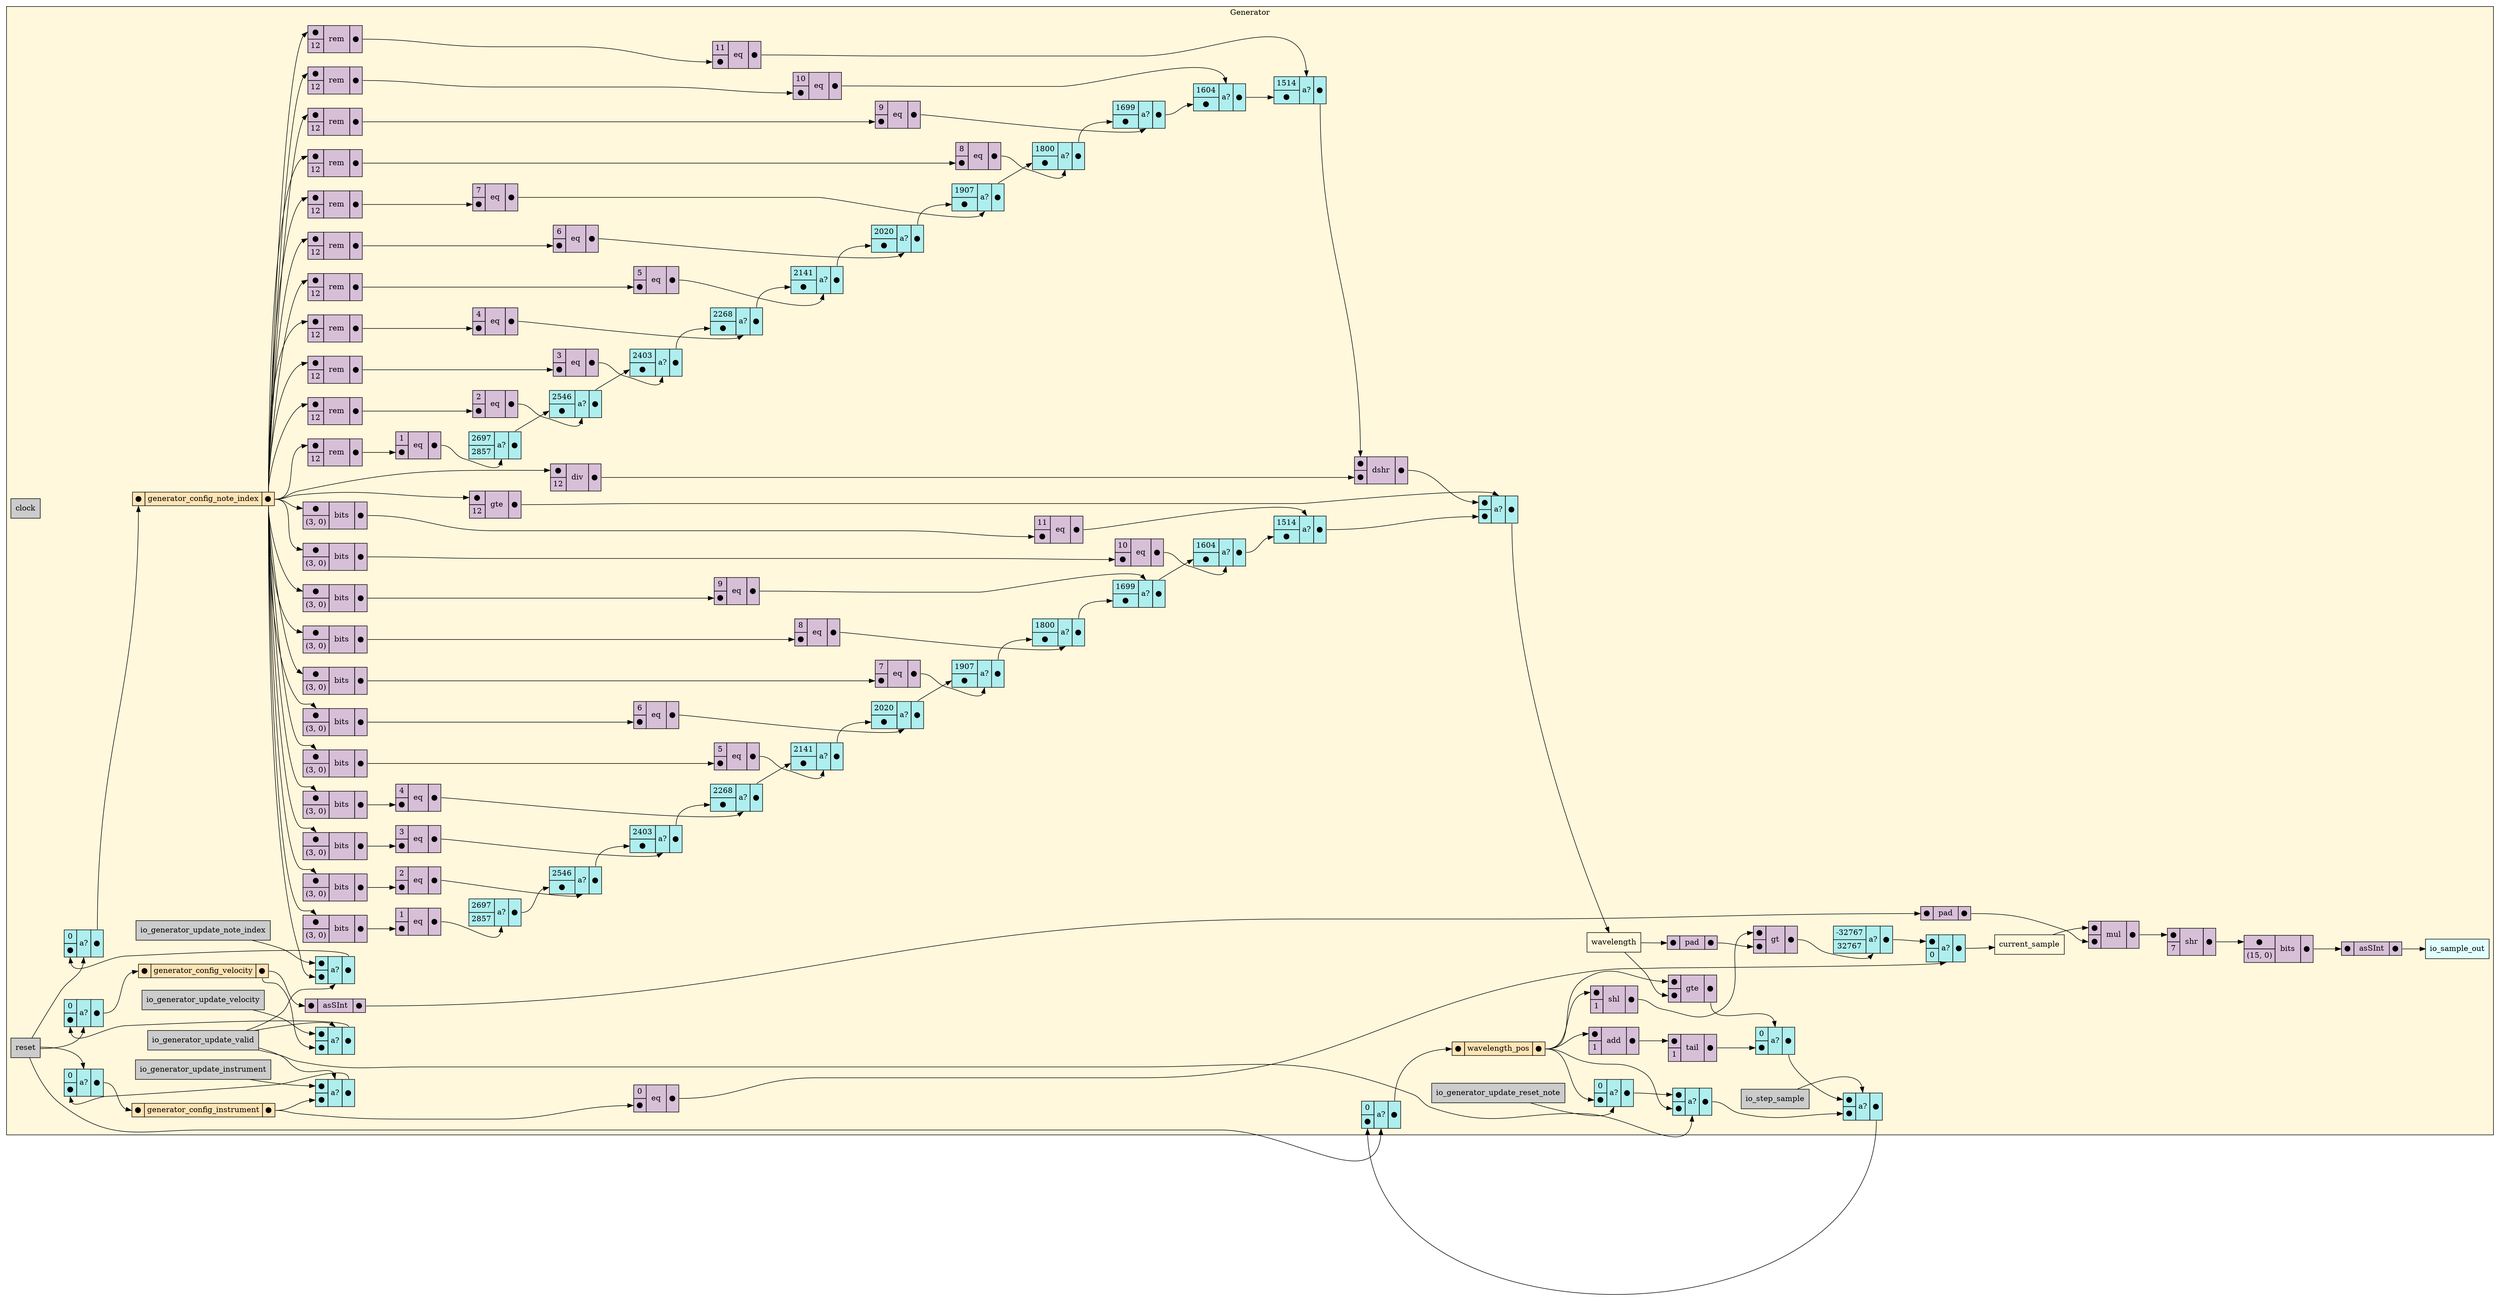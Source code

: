 digraph Generator {
stylesheet = "styles.css"
rankdir="LR" 

subgraph cluster_Generator {
  label="Generator"
  URL=""
  bgcolor="#FFF8DC"
  cluster_Generator_clock [shape = "rectangle" style="filled" fillcolor="#CCCCCC" label="clock" rank="0"]
     
cluster_Generator_reset [shape = "rectangle" style="filled" fillcolor="#CCCCCC" label="reset" rank="0"]
     
cluster_Generator_io_generator_update_valid [shape = "rectangle" style="filled" fillcolor="#CCCCCC" label="io_generator_update_valid" rank="0"]
     
cluster_Generator_io_generator_update_reset_note [shape = "rectangle" style="filled" fillcolor="#CCCCCC" label="io_generator_update_reset_note" rank="0"]
     
cluster_Generator_io_generator_update_instrument [shape = "rectangle" style="filled" fillcolor="#CCCCCC" label="io_generator_update_instrument" rank="0"]
     
cluster_Generator_io_generator_update_note_index [shape = "rectangle" style="filled" fillcolor="#CCCCCC" label="io_generator_update_note_index" rank="0"]
     
cluster_Generator_io_generator_update_velocity [shape = "rectangle" style="filled" fillcolor="#CCCCCC" label="io_generator_update_velocity" rank="0"]
     
cluster_Generator_io_step_sample [shape = "rectangle" style="filled" fillcolor="#CCCCCC" label="io_step_sample" rank="0"]
     
cluster_Generator_io_sample_out [shape = "rectangle" style="filled" fillcolor="#E0FFFF" label="io_sample_out" rank="1000"]
     
struct_cluster_Generator_wavelength_pos [shape="plaintext" label=<
<TABLE BORDER="0" CELLBORDER="1" CELLSPACING="0" CELLPADDING="4" BGCOLOR="#FFE4B5">
  <TR>
    <TD PORT="in">&#x25cf;</TD>
    <TD>wavelength_pos</TD>
    <TD PORT="out">&#x25cf;</TD>
  </TR>
</TABLE>>];
struct_cluster_Generator_generator_config_instrument [shape="plaintext" label=<
<TABLE BORDER="0" CELLBORDER="1" CELLSPACING="0" CELLPADDING="4" BGCOLOR="#FFE4B5">
  <TR>
    <TD PORT="in">&#x25cf;</TD>
    <TD>generator_config_instrument</TD>
    <TD PORT="out">&#x25cf;</TD>
  </TR>
</TABLE>>];
struct_cluster_Generator_generator_config_note_index [shape="plaintext" label=<
<TABLE BORDER="0" CELLBORDER="1" CELLSPACING="0" CELLPADDING="4" BGCOLOR="#FFE4B5">
  <TR>
    <TD PORT="in">&#x25cf;</TD>
    <TD>generator_config_note_index</TD>
    <TD PORT="out">&#x25cf;</TD>
  </TR>
</TABLE>>];
struct_cluster_Generator_generator_config_velocity [shape="plaintext" label=<
<TABLE BORDER="0" CELLBORDER="1" CELLSPACING="0" CELLPADDING="4" BGCOLOR="#FFE4B5">
  <TR>
    <TD PORT="in">&#x25cf;</TD>
    <TD>generator_config_velocity</TD>
    <TD PORT="out">&#x25cf;</TD>
  </TR>
</TABLE>>];
cluster_Generator_wavelength [label = "wavelength" shape="rectangle"]; 

mux_200160960 [shape = "plaintext" label=<
<TABLE BORDER="0" CELLBORDER="1" CELLSPACING="0" CELLPADDING="4" BGCOLOR="#AFEEEE">
  <TR>
    <TD PORT="in1">&#x25cf;</TD>
    <TD ROWSPAN="2" PORT="select">a?</TD>
    <TD ROWSPAN="2" PORT="out">&#x25cf;</TD>
  </TR>
  <TR>
    <TD PORT="in2">&#x25cf;</TD>
  </TR>
</TABLE>>];
       

op_gte_7 [shape = "plaintext" label=<
<TABLE BORDER="0" CELLBORDER="1" CELLSPACING="0" CELLPADDING="4" BGCOLOR="#D8BFD8">
  <TR>
    <TD PORT="in1">&#x25cf;</TD>
    <TD ROWSPAN="2" > gte </TD>
    <TD ROWSPAN="2" PORT="out">&#x25cf;</TD>
  </TR>
  <TR>
    <TD PORT="in2">12</TD>
  </TR>
</TABLE>>];
       

op_dshr_8 [shape = "plaintext" label=<
<TABLE BORDER="0" CELLBORDER="1" CELLSPACING="0" CELLPADDING="4" BGCOLOR="#D8BFD8">
  <TR>
    <TD PORT="in1">&#x25cf;</TD>
    <TD ROWSPAN="2" > dshr </TD>
    <TD ROWSPAN="2" PORT="out">&#x25cf;</TD>
  </TR>
  <TR>
    <TD PORT="in2">&#x25cf;</TD>
  </TR>
</TABLE>>];
       

mux_415211051 [shape = "plaintext" label=<
<TABLE BORDER="0" CELLBORDER="1" CELLSPACING="0" CELLPADDING="4" BGCOLOR="#AFEEEE">
  <TR>
    <TD PORT="in1">1514</TD>
    <TD ROWSPAN="2" PORT="select">a?</TD>
    <TD ROWSPAN="2" PORT="out">&#x25cf;</TD>
  </TR>
  <TR>
    <TD PORT="in2">&#x25cf;</TD>
  </TR>
</TABLE>>];
       

op_eq_9 [shape = "plaintext" label=<
<TABLE BORDER="0" CELLBORDER="1" CELLSPACING="0" CELLPADDING="4" BGCOLOR="#D8BFD8">
  <TR>
    <TD PORT="in1">11</TD>
    <TD ROWSPAN="2" > eq </TD>
    <TD ROWSPAN="2" PORT="out">&#x25cf;</TD>
  </TR>
  <TR>
    <TD PORT="in2">&#x25cf;</TD>
  </TR>
</TABLE>>];
       

op_rem_10 [shape = "plaintext" label=<
<TABLE BORDER="0" CELLBORDER="1" CELLSPACING="0" CELLPADDING="4" BGCOLOR="#D8BFD8">
  <TR>
    <TD PORT="in1">&#x25cf;</TD>
    <TD ROWSPAN="2" > rem </TD>
    <TD ROWSPAN="2" PORT="out">&#x25cf;</TD>
  </TR>
  <TR>
    <TD PORT="in2">12</TD>
  </TR>
</TABLE>>];
       

mux_815510341 [shape = "plaintext" label=<
<TABLE BORDER="0" CELLBORDER="1" CELLSPACING="0" CELLPADDING="4" BGCOLOR="#AFEEEE">
  <TR>
    <TD PORT="in1">1604</TD>
    <TD ROWSPAN="2" PORT="select">a?</TD>
    <TD ROWSPAN="2" PORT="out">&#x25cf;</TD>
  </TR>
  <TR>
    <TD PORT="in2">&#x25cf;</TD>
  </TR>
</TABLE>>];
       

op_eq_11 [shape = "plaintext" label=<
<TABLE BORDER="0" CELLBORDER="1" CELLSPACING="0" CELLPADDING="4" BGCOLOR="#D8BFD8">
  <TR>
    <TD PORT="in1">10</TD>
    <TD ROWSPAN="2" > eq </TD>
    <TD ROWSPAN="2" PORT="out">&#x25cf;</TD>
  </TR>
  <TR>
    <TD PORT="in2">&#x25cf;</TD>
  </TR>
</TABLE>>];
       

op_rem_12 [shape = "plaintext" label=<
<TABLE BORDER="0" CELLBORDER="1" CELLSPACING="0" CELLPADDING="4" BGCOLOR="#D8BFD8">
  <TR>
    <TD PORT="in1">&#x25cf;</TD>
    <TD ROWSPAN="2" > rem </TD>
    <TD ROWSPAN="2" PORT="out">&#x25cf;</TD>
  </TR>
  <TR>
    <TD PORT="in2">12</TD>
  </TR>
</TABLE>>];
       

mux_1082039022 [shape = "plaintext" label=<
<TABLE BORDER="0" CELLBORDER="1" CELLSPACING="0" CELLPADDING="4" BGCOLOR="#AFEEEE">
  <TR>
    <TD PORT="in1">1699</TD>
    <TD ROWSPAN="2" PORT="select">a?</TD>
    <TD ROWSPAN="2" PORT="out">&#x25cf;</TD>
  </TR>
  <TR>
    <TD PORT="in2">&#x25cf;</TD>
  </TR>
</TABLE>>];
       

op_eq_13 [shape = "plaintext" label=<
<TABLE BORDER="0" CELLBORDER="1" CELLSPACING="0" CELLPADDING="4" BGCOLOR="#D8BFD8">
  <TR>
    <TD PORT="in1">9</TD>
    <TD ROWSPAN="2" > eq </TD>
    <TD ROWSPAN="2" PORT="out">&#x25cf;</TD>
  </TR>
  <TR>
    <TD PORT="in2">&#x25cf;</TD>
  </TR>
</TABLE>>];
       

op_rem_14 [shape = "plaintext" label=<
<TABLE BORDER="0" CELLBORDER="1" CELLSPACING="0" CELLPADDING="4" BGCOLOR="#D8BFD8">
  <TR>
    <TD PORT="in1">&#x25cf;</TD>
    <TD ROWSPAN="2" > rem </TD>
    <TD ROWSPAN="2" PORT="out">&#x25cf;</TD>
  </TR>
  <TR>
    <TD PORT="in2">12</TD>
  </TR>
</TABLE>>];
       

mux_576328026 [shape = "plaintext" label=<
<TABLE BORDER="0" CELLBORDER="1" CELLSPACING="0" CELLPADDING="4" BGCOLOR="#AFEEEE">
  <TR>
    <TD PORT="in1">1800</TD>
    <TD ROWSPAN="2" PORT="select">a?</TD>
    <TD ROWSPAN="2" PORT="out">&#x25cf;</TD>
  </TR>
  <TR>
    <TD PORT="in2">&#x25cf;</TD>
  </TR>
</TABLE>>];
       

op_eq_15 [shape = "plaintext" label=<
<TABLE BORDER="0" CELLBORDER="1" CELLSPACING="0" CELLPADDING="4" BGCOLOR="#D8BFD8">
  <TR>
    <TD PORT="in1">8</TD>
    <TD ROWSPAN="2" > eq </TD>
    <TD ROWSPAN="2" PORT="out">&#x25cf;</TD>
  </TR>
  <TR>
    <TD PORT="in2">&#x25cf;</TD>
  </TR>
</TABLE>>];
       

op_rem_16 [shape = "plaintext" label=<
<TABLE BORDER="0" CELLBORDER="1" CELLSPACING="0" CELLPADDING="4" BGCOLOR="#D8BFD8">
  <TR>
    <TD PORT="in1">&#x25cf;</TD>
    <TD ROWSPAN="2" > rem </TD>
    <TD ROWSPAN="2" PORT="out">&#x25cf;</TD>
  </TR>
  <TR>
    <TD PORT="in2">12</TD>
  </TR>
</TABLE>>];
       

mux_1958851938 [shape = "plaintext" label=<
<TABLE BORDER="0" CELLBORDER="1" CELLSPACING="0" CELLPADDING="4" BGCOLOR="#AFEEEE">
  <TR>
    <TD PORT="in1">1907</TD>
    <TD ROWSPAN="2" PORT="select">a?</TD>
    <TD ROWSPAN="2" PORT="out">&#x25cf;</TD>
  </TR>
  <TR>
    <TD PORT="in2">&#x25cf;</TD>
  </TR>
</TABLE>>];
       

op_eq_17 [shape = "plaintext" label=<
<TABLE BORDER="0" CELLBORDER="1" CELLSPACING="0" CELLPADDING="4" BGCOLOR="#D8BFD8">
  <TR>
    <TD PORT="in1">7</TD>
    <TD ROWSPAN="2" > eq </TD>
    <TD ROWSPAN="2" PORT="out">&#x25cf;</TD>
  </TR>
  <TR>
    <TD PORT="in2">&#x25cf;</TD>
  </TR>
</TABLE>>];
       

op_rem_18 [shape = "plaintext" label=<
<TABLE BORDER="0" CELLBORDER="1" CELLSPACING="0" CELLPADDING="4" BGCOLOR="#D8BFD8">
  <TR>
    <TD PORT="in1">&#x25cf;</TD>
    <TD ROWSPAN="2" > rem </TD>
    <TD ROWSPAN="2" PORT="out">&#x25cf;</TD>
  </TR>
  <TR>
    <TD PORT="in2">12</TD>
  </TR>
</TABLE>>];
       

mux_562228146 [shape = "plaintext" label=<
<TABLE BORDER="0" CELLBORDER="1" CELLSPACING="0" CELLPADDING="4" BGCOLOR="#AFEEEE">
  <TR>
    <TD PORT="in1">2020</TD>
    <TD ROWSPAN="2" PORT="select">a?</TD>
    <TD ROWSPAN="2" PORT="out">&#x25cf;</TD>
  </TR>
  <TR>
    <TD PORT="in2">&#x25cf;</TD>
  </TR>
</TABLE>>];
       

op_eq_19 [shape = "plaintext" label=<
<TABLE BORDER="0" CELLBORDER="1" CELLSPACING="0" CELLPADDING="4" BGCOLOR="#D8BFD8">
  <TR>
    <TD PORT="in1">6</TD>
    <TD ROWSPAN="2" > eq </TD>
    <TD ROWSPAN="2" PORT="out">&#x25cf;</TD>
  </TR>
  <TR>
    <TD PORT="in2">&#x25cf;</TD>
  </TR>
</TABLE>>];
       

op_rem_20 [shape = "plaintext" label=<
<TABLE BORDER="0" CELLBORDER="1" CELLSPACING="0" CELLPADDING="4" BGCOLOR="#D8BFD8">
  <TR>
    <TD PORT="in1">&#x25cf;</TD>
    <TD ROWSPAN="2" > rem </TD>
    <TD ROWSPAN="2" PORT="out">&#x25cf;</TD>
  </TR>
  <TR>
    <TD PORT="in2">12</TD>
  </TR>
</TABLE>>];
       

mux_2055373049 [shape = "plaintext" label=<
<TABLE BORDER="0" CELLBORDER="1" CELLSPACING="0" CELLPADDING="4" BGCOLOR="#AFEEEE">
  <TR>
    <TD PORT="in1">2141</TD>
    <TD ROWSPAN="2" PORT="select">a?</TD>
    <TD ROWSPAN="2" PORT="out">&#x25cf;</TD>
  </TR>
  <TR>
    <TD PORT="in2">&#x25cf;</TD>
  </TR>
</TABLE>>];
       

op_eq_21 [shape = "plaintext" label=<
<TABLE BORDER="0" CELLBORDER="1" CELLSPACING="0" CELLPADDING="4" BGCOLOR="#D8BFD8">
  <TR>
    <TD PORT="in1">5</TD>
    <TD ROWSPAN="2" > eq </TD>
    <TD ROWSPAN="2" PORT="out">&#x25cf;</TD>
  </TR>
  <TR>
    <TD PORT="in2">&#x25cf;</TD>
  </TR>
</TABLE>>];
       

op_rem_22 [shape = "plaintext" label=<
<TABLE BORDER="0" CELLBORDER="1" CELLSPACING="0" CELLPADDING="4" BGCOLOR="#D8BFD8">
  <TR>
    <TD PORT="in1">&#x25cf;</TD>
    <TD ROWSPAN="2" > rem </TD>
    <TD ROWSPAN="2" PORT="out">&#x25cf;</TD>
  </TR>
  <TR>
    <TD PORT="in2">12</TD>
  </TR>
</TABLE>>];
       

mux_762330485 [shape = "plaintext" label=<
<TABLE BORDER="0" CELLBORDER="1" CELLSPACING="0" CELLPADDING="4" BGCOLOR="#AFEEEE">
  <TR>
    <TD PORT="in1">2268</TD>
    <TD ROWSPAN="2" PORT="select">a?</TD>
    <TD ROWSPAN="2" PORT="out">&#x25cf;</TD>
  </TR>
  <TR>
    <TD PORT="in2">&#x25cf;</TD>
  </TR>
</TABLE>>];
       

op_eq_23 [shape = "plaintext" label=<
<TABLE BORDER="0" CELLBORDER="1" CELLSPACING="0" CELLPADDING="4" BGCOLOR="#D8BFD8">
  <TR>
    <TD PORT="in1">4</TD>
    <TD ROWSPAN="2" > eq </TD>
    <TD ROWSPAN="2" PORT="out">&#x25cf;</TD>
  </TR>
  <TR>
    <TD PORT="in2">&#x25cf;</TD>
  </TR>
</TABLE>>];
       

op_rem_24 [shape = "plaintext" label=<
<TABLE BORDER="0" CELLBORDER="1" CELLSPACING="0" CELLPADDING="4" BGCOLOR="#D8BFD8">
  <TR>
    <TD PORT="in1">&#x25cf;</TD>
    <TD ROWSPAN="2" > rem </TD>
    <TD ROWSPAN="2" PORT="out">&#x25cf;</TD>
  </TR>
  <TR>
    <TD PORT="in2">12</TD>
  </TR>
</TABLE>>];
       

mux_1999171771 [shape = "plaintext" label=<
<TABLE BORDER="0" CELLBORDER="1" CELLSPACING="0" CELLPADDING="4" BGCOLOR="#AFEEEE">
  <TR>
    <TD PORT="in1">2403</TD>
    <TD ROWSPAN="2" PORT="select">a?</TD>
    <TD ROWSPAN="2" PORT="out">&#x25cf;</TD>
  </TR>
  <TR>
    <TD PORT="in2">&#x25cf;</TD>
  </TR>
</TABLE>>];
       

op_eq_25 [shape = "plaintext" label=<
<TABLE BORDER="0" CELLBORDER="1" CELLSPACING="0" CELLPADDING="4" BGCOLOR="#D8BFD8">
  <TR>
    <TD PORT="in1">3</TD>
    <TD ROWSPAN="2" > eq </TD>
    <TD ROWSPAN="2" PORT="out">&#x25cf;</TD>
  </TR>
  <TR>
    <TD PORT="in2">&#x25cf;</TD>
  </TR>
</TABLE>>];
       

op_rem_26 [shape = "plaintext" label=<
<TABLE BORDER="0" CELLBORDER="1" CELLSPACING="0" CELLPADDING="4" BGCOLOR="#D8BFD8">
  <TR>
    <TD PORT="in1">&#x25cf;</TD>
    <TD ROWSPAN="2" > rem </TD>
    <TD ROWSPAN="2" PORT="out">&#x25cf;</TD>
  </TR>
  <TR>
    <TD PORT="in2">12</TD>
  </TR>
</TABLE>>];
       

mux_1517970547 [shape = "plaintext" label=<
<TABLE BORDER="0" CELLBORDER="1" CELLSPACING="0" CELLPADDING="4" BGCOLOR="#AFEEEE">
  <TR>
    <TD PORT="in1">2546</TD>
    <TD ROWSPAN="2" PORT="select">a?</TD>
    <TD ROWSPAN="2" PORT="out">&#x25cf;</TD>
  </TR>
  <TR>
    <TD PORT="in2">&#x25cf;</TD>
  </TR>
</TABLE>>];
       

op_eq_27 [shape = "plaintext" label=<
<TABLE BORDER="0" CELLBORDER="1" CELLSPACING="0" CELLPADDING="4" BGCOLOR="#D8BFD8">
  <TR>
    <TD PORT="in1">2</TD>
    <TD ROWSPAN="2" > eq </TD>
    <TD ROWSPAN="2" PORT="out">&#x25cf;</TD>
  </TR>
  <TR>
    <TD PORT="in2">&#x25cf;</TD>
  </TR>
</TABLE>>];
       

op_rem_28 [shape = "plaintext" label=<
<TABLE BORDER="0" CELLBORDER="1" CELLSPACING="0" CELLPADDING="4" BGCOLOR="#D8BFD8">
  <TR>
    <TD PORT="in1">&#x25cf;</TD>
    <TD ROWSPAN="2" > rem </TD>
    <TD ROWSPAN="2" PORT="out">&#x25cf;</TD>
  </TR>
  <TR>
    <TD PORT="in2">12</TD>
  </TR>
</TABLE>>];
       

mux_323603543 [shape = "plaintext" label=<
<TABLE BORDER="0" CELLBORDER="1" CELLSPACING="0" CELLPADDING="4" BGCOLOR="#AFEEEE">
  <TR>
    <TD PORT="in1">2697</TD>
    <TD ROWSPAN="2" PORT="select">a?</TD>
    <TD ROWSPAN="2" PORT="out">&#x25cf;</TD>
  </TR>
  <TR>
    <TD PORT="in2">2857</TD>
  </TR>
</TABLE>>];
       

op_eq_29 [shape = "plaintext" label=<
<TABLE BORDER="0" CELLBORDER="1" CELLSPACING="0" CELLPADDING="4" BGCOLOR="#D8BFD8">
  <TR>
    <TD PORT="in1">1</TD>
    <TD ROWSPAN="2" > eq </TD>
    <TD ROWSPAN="2" PORT="out">&#x25cf;</TD>
  </TR>
  <TR>
    <TD PORT="in2">&#x25cf;</TD>
  </TR>
</TABLE>>];
       

op_rem_30 [shape = "plaintext" label=<
<TABLE BORDER="0" CELLBORDER="1" CELLSPACING="0" CELLPADDING="4" BGCOLOR="#D8BFD8">
  <TR>
    <TD PORT="in1">&#x25cf;</TD>
    <TD ROWSPAN="2" > rem </TD>
    <TD ROWSPAN="2" PORT="out">&#x25cf;</TD>
  </TR>
  <TR>
    <TD PORT="in2">12</TD>
  </TR>
</TABLE>>];
       

op_div_31 [shape = "plaintext" label=<
<TABLE BORDER="0" CELLBORDER="1" CELLSPACING="0" CELLPADDING="4" BGCOLOR="#D8BFD8">
  <TR>
    <TD PORT="in1">&#x25cf;</TD>
    <TD ROWSPAN="2" > div </TD>
    <TD ROWSPAN="2" PORT="out">&#x25cf;</TD>
  </TR>
  <TR>
    <TD PORT="in2">12</TD>
  </TR>
</TABLE>>];
       

mux_1280218852 [shape = "plaintext" label=<
<TABLE BORDER="0" CELLBORDER="1" CELLSPACING="0" CELLPADDING="4" BGCOLOR="#AFEEEE">
  <TR>
    <TD PORT="in1">1514</TD>
    <TD ROWSPAN="2" PORT="select">a?</TD>
    <TD ROWSPAN="2" PORT="out">&#x25cf;</TD>
  </TR>
  <TR>
    <TD PORT="in2">&#x25cf;</TD>
  </TR>
</TABLE>>];
       

op_eq_32 [shape = "plaintext" label=<
<TABLE BORDER="0" CELLBORDER="1" CELLSPACING="0" CELLPADDING="4" BGCOLOR="#D8BFD8">
  <TR>
    <TD PORT="in1">11</TD>
    <TD ROWSPAN="2" > eq </TD>
    <TD ROWSPAN="2" PORT="out">&#x25cf;</TD>
  </TR>
  <TR>
    <TD PORT="in2">&#x25cf;</TD>
  </TR>
</TABLE>>];
       

op_bits_33 [shape = "plaintext" label=<
<TABLE BORDER="0" CELLBORDER="1" CELLSPACING="0" CELLPADDING="4" BGCOLOR="#D8BFD8">
  <TR>
    <TD PORT="in1">&#x25cf;</TD>
    <TD ROWSPAN="2" > bits </TD>
    <TD ROWSPAN="2" PORT="out">&#x25cf;</TD>
  </TR>
  <TR>
    <TD>(3, 0)</TD>
  </TR>
</TABLE>>];
       

mux_1725436092 [shape = "plaintext" label=<
<TABLE BORDER="0" CELLBORDER="1" CELLSPACING="0" CELLPADDING="4" BGCOLOR="#AFEEEE">
  <TR>
    <TD PORT="in1">1604</TD>
    <TD ROWSPAN="2" PORT="select">a?</TD>
    <TD ROWSPAN="2" PORT="out">&#x25cf;</TD>
  </TR>
  <TR>
    <TD PORT="in2">&#x25cf;</TD>
  </TR>
</TABLE>>];
       

op_eq_34 [shape = "plaintext" label=<
<TABLE BORDER="0" CELLBORDER="1" CELLSPACING="0" CELLPADDING="4" BGCOLOR="#D8BFD8">
  <TR>
    <TD PORT="in1">10</TD>
    <TD ROWSPAN="2" > eq </TD>
    <TD ROWSPAN="2" PORT="out">&#x25cf;</TD>
  </TR>
  <TR>
    <TD PORT="in2">&#x25cf;</TD>
  </TR>
</TABLE>>];
       

op_bits_35 [shape = "plaintext" label=<
<TABLE BORDER="0" CELLBORDER="1" CELLSPACING="0" CELLPADDING="4" BGCOLOR="#D8BFD8">
  <TR>
    <TD PORT="in1">&#x25cf;</TD>
    <TD ROWSPAN="2" > bits </TD>
    <TD ROWSPAN="2" PORT="out">&#x25cf;</TD>
  </TR>
  <TR>
    <TD>(3, 0)</TD>
  </TR>
</TABLE>>];
       

mux_2067005458 [shape = "plaintext" label=<
<TABLE BORDER="0" CELLBORDER="1" CELLSPACING="0" CELLPADDING="4" BGCOLOR="#AFEEEE">
  <TR>
    <TD PORT="in1">1699</TD>
    <TD ROWSPAN="2" PORT="select">a?</TD>
    <TD ROWSPAN="2" PORT="out">&#x25cf;</TD>
  </TR>
  <TR>
    <TD PORT="in2">&#x25cf;</TD>
  </TR>
</TABLE>>];
       

op_eq_36 [shape = "plaintext" label=<
<TABLE BORDER="0" CELLBORDER="1" CELLSPACING="0" CELLPADDING="4" BGCOLOR="#D8BFD8">
  <TR>
    <TD PORT="in1">9</TD>
    <TD ROWSPAN="2" > eq </TD>
    <TD ROWSPAN="2" PORT="out">&#x25cf;</TD>
  </TR>
  <TR>
    <TD PORT="in2">&#x25cf;</TD>
  </TR>
</TABLE>>];
       

op_bits_37 [shape = "plaintext" label=<
<TABLE BORDER="0" CELLBORDER="1" CELLSPACING="0" CELLPADDING="4" BGCOLOR="#D8BFD8">
  <TR>
    <TD PORT="in1">&#x25cf;</TD>
    <TD ROWSPAN="2" > bits </TD>
    <TD ROWSPAN="2" PORT="out">&#x25cf;</TD>
  </TR>
  <TR>
    <TD>(3, 0)</TD>
  </TR>
</TABLE>>];
       

mux_2076160685 [shape = "plaintext" label=<
<TABLE BORDER="0" CELLBORDER="1" CELLSPACING="0" CELLPADDING="4" BGCOLOR="#AFEEEE">
  <TR>
    <TD PORT="in1">1800</TD>
    <TD ROWSPAN="2" PORT="select">a?</TD>
    <TD ROWSPAN="2" PORT="out">&#x25cf;</TD>
  </TR>
  <TR>
    <TD PORT="in2">&#x25cf;</TD>
  </TR>
</TABLE>>];
       

op_eq_38 [shape = "plaintext" label=<
<TABLE BORDER="0" CELLBORDER="1" CELLSPACING="0" CELLPADDING="4" BGCOLOR="#D8BFD8">
  <TR>
    <TD PORT="in1">8</TD>
    <TD ROWSPAN="2" > eq </TD>
    <TD ROWSPAN="2" PORT="out">&#x25cf;</TD>
  </TR>
  <TR>
    <TD PORT="in2">&#x25cf;</TD>
  </TR>
</TABLE>>];
       

op_bits_39 [shape = "plaintext" label=<
<TABLE BORDER="0" CELLBORDER="1" CELLSPACING="0" CELLPADDING="4" BGCOLOR="#D8BFD8">
  <TR>
    <TD PORT="in1">&#x25cf;</TD>
    <TD ROWSPAN="2" > bits </TD>
    <TD ROWSPAN="2" PORT="out">&#x25cf;</TD>
  </TR>
  <TR>
    <TD>(3, 0)</TD>
  </TR>
</TABLE>>];
       

mux_393897039 [shape = "plaintext" label=<
<TABLE BORDER="0" CELLBORDER="1" CELLSPACING="0" CELLPADDING="4" BGCOLOR="#AFEEEE">
  <TR>
    <TD PORT="in1">1907</TD>
    <TD ROWSPAN="2" PORT="select">a?</TD>
    <TD ROWSPAN="2" PORT="out">&#x25cf;</TD>
  </TR>
  <TR>
    <TD PORT="in2">&#x25cf;</TD>
  </TR>
</TABLE>>];
       

op_eq_40 [shape = "plaintext" label=<
<TABLE BORDER="0" CELLBORDER="1" CELLSPACING="0" CELLPADDING="4" BGCOLOR="#D8BFD8">
  <TR>
    <TD PORT="in1">7</TD>
    <TD ROWSPAN="2" > eq </TD>
    <TD ROWSPAN="2" PORT="out">&#x25cf;</TD>
  </TR>
  <TR>
    <TD PORT="in2">&#x25cf;</TD>
  </TR>
</TABLE>>];
       

op_bits_41 [shape = "plaintext" label=<
<TABLE BORDER="0" CELLBORDER="1" CELLSPACING="0" CELLPADDING="4" BGCOLOR="#D8BFD8">
  <TR>
    <TD PORT="in1">&#x25cf;</TD>
    <TD ROWSPAN="2" > bits </TD>
    <TD ROWSPAN="2" PORT="out">&#x25cf;</TD>
  </TR>
  <TR>
    <TD>(3, 0)</TD>
  </TR>
</TABLE>>];
       

mux_2105705292 [shape = "plaintext" label=<
<TABLE BORDER="0" CELLBORDER="1" CELLSPACING="0" CELLPADDING="4" BGCOLOR="#AFEEEE">
  <TR>
    <TD PORT="in1">2020</TD>
    <TD ROWSPAN="2" PORT="select">a?</TD>
    <TD ROWSPAN="2" PORT="out">&#x25cf;</TD>
  </TR>
  <TR>
    <TD PORT="in2">&#x25cf;</TD>
  </TR>
</TABLE>>];
       

op_eq_42 [shape = "plaintext" label=<
<TABLE BORDER="0" CELLBORDER="1" CELLSPACING="0" CELLPADDING="4" BGCOLOR="#D8BFD8">
  <TR>
    <TD PORT="in1">6</TD>
    <TD ROWSPAN="2" > eq </TD>
    <TD ROWSPAN="2" PORT="out">&#x25cf;</TD>
  </TR>
  <TR>
    <TD PORT="in2">&#x25cf;</TD>
  </TR>
</TABLE>>];
       

op_bits_43 [shape = "plaintext" label=<
<TABLE BORDER="0" CELLBORDER="1" CELLSPACING="0" CELLPADDING="4" BGCOLOR="#D8BFD8">
  <TR>
    <TD PORT="in1">&#x25cf;</TD>
    <TD ROWSPAN="2" > bits </TD>
    <TD ROWSPAN="2" PORT="out">&#x25cf;</TD>
  </TR>
  <TR>
    <TD>(3, 0)</TD>
  </TR>
</TABLE>>];
       

mux_449607163 [shape = "plaintext" label=<
<TABLE BORDER="0" CELLBORDER="1" CELLSPACING="0" CELLPADDING="4" BGCOLOR="#AFEEEE">
  <TR>
    <TD PORT="in1">2141</TD>
    <TD ROWSPAN="2" PORT="select">a?</TD>
    <TD ROWSPAN="2" PORT="out">&#x25cf;</TD>
  </TR>
  <TR>
    <TD PORT="in2">&#x25cf;</TD>
  </TR>
</TABLE>>];
       

op_eq_44 [shape = "plaintext" label=<
<TABLE BORDER="0" CELLBORDER="1" CELLSPACING="0" CELLPADDING="4" BGCOLOR="#D8BFD8">
  <TR>
    <TD PORT="in1">5</TD>
    <TD ROWSPAN="2" > eq </TD>
    <TD ROWSPAN="2" PORT="out">&#x25cf;</TD>
  </TR>
  <TR>
    <TD PORT="in2">&#x25cf;</TD>
  </TR>
</TABLE>>];
       

op_bits_45 [shape = "plaintext" label=<
<TABLE BORDER="0" CELLBORDER="1" CELLSPACING="0" CELLPADDING="4" BGCOLOR="#D8BFD8">
  <TR>
    <TD PORT="in1">&#x25cf;</TD>
    <TD ROWSPAN="2" > bits </TD>
    <TD ROWSPAN="2" PORT="out">&#x25cf;</TD>
  </TR>
  <TR>
    <TD>(3, 0)</TD>
  </TR>
</TABLE>>];
       

mux_1684975081 [shape = "plaintext" label=<
<TABLE BORDER="0" CELLBORDER="1" CELLSPACING="0" CELLPADDING="4" BGCOLOR="#AFEEEE">
  <TR>
    <TD PORT="in1">2268</TD>
    <TD ROWSPAN="2" PORT="select">a?</TD>
    <TD ROWSPAN="2" PORT="out">&#x25cf;</TD>
  </TR>
  <TR>
    <TD PORT="in2">&#x25cf;</TD>
  </TR>
</TABLE>>];
       

op_eq_46 [shape = "plaintext" label=<
<TABLE BORDER="0" CELLBORDER="1" CELLSPACING="0" CELLPADDING="4" BGCOLOR="#D8BFD8">
  <TR>
    <TD PORT="in1">4</TD>
    <TD ROWSPAN="2" > eq </TD>
    <TD ROWSPAN="2" PORT="out">&#x25cf;</TD>
  </TR>
  <TR>
    <TD PORT="in2">&#x25cf;</TD>
  </TR>
</TABLE>>];
       

op_bits_47 [shape = "plaintext" label=<
<TABLE BORDER="0" CELLBORDER="1" CELLSPACING="0" CELLPADDING="4" BGCOLOR="#D8BFD8">
  <TR>
    <TD PORT="in1">&#x25cf;</TD>
    <TD ROWSPAN="2" > bits </TD>
    <TD ROWSPAN="2" PORT="out">&#x25cf;</TD>
  </TR>
  <TR>
    <TD>(3, 0)</TD>
  </TR>
</TABLE>>];
       

mux_447926960 [shape = "plaintext" label=<
<TABLE BORDER="0" CELLBORDER="1" CELLSPACING="0" CELLPADDING="4" BGCOLOR="#AFEEEE">
  <TR>
    <TD PORT="in1">2403</TD>
    <TD ROWSPAN="2" PORT="select">a?</TD>
    <TD ROWSPAN="2" PORT="out">&#x25cf;</TD>
  </TR>
  <TR>
    <TD PORT="in2">&#x25cf;</TD>
  </TR>
</TABLE>>];
       

op_eq_48 [shape = "plaintext" label=<
<TABLE BORDER="0" CELLBORDER="1" CELLSPACING="0" CELLPADDING="4" BGCOLOR="#D8BFD8">
  <TR>
    <TD PORT="in1">3</TD>
    <TD ROWSPAN="2" > eq </TD>
    <TD ROWSPAN="2" PORT="out">&#x25cf;</TD>
  </TR>
  <TR>
    <TD PORT="in2">&#x25cf;</TD>
  </TR>
</TABLE>>];
       

op_bits_49 [shape = "plaintext" label=<
<TABLE BORDER="0" CELLBORDER="1" CELLSPACING="0" CELLPADDING="4" BGCOLOR="#D8BFD8">
  <TR>
    <TD PORT="in1">&#x25cf;</TD>
    <TD ROWSPAN="2" > bits </TD>
    <TD ROWSPAN="2" PORT="out">&#x25cf;</TD>
  </TR>
  <TR>
    <TD>(3, 0)</TD>
  </TR>
</TABLE>>];
       

mux_1615668275 [shape = "plaintext" label=<
<TABLE BORDER="0" CELLBORDER="1" CELLSPACING="0" CELLPADDING="4" BGCOLOR="#AFEEEE">
  <TR>
    <TD PORT="in1">2546</TD>
    <TD ROWSPAN="2" PORT="select">a?</TD>
    <TD ROWSPAN="2" PORT="out">&#x25cf;</TD>
  </TR>
  <TR>
    <TD PORT="in2">&#x25cf;</TD>
  </TR>
</TABLE>>];
       

op_eq_50 [shape = "plaintext" label=<
<TABLE BORDER="0" CELLBORDER="1" CELLSPACING="0" CELLPADDING="4" BGCOLOR="#D8BFD8">
  <TR>
    <TD PORT="in1">2</TD>
    <TD ROWSPAN="2" > eq </TD>
    <TD ROWSPAN="2" PORT="out">&#x25cf;</TD>
  </TR>
  <TR>
    <TD PORT="in2">&#x25cf;</TD>
  </TR>
</TABLE>>];
       

op_bits_51 [shape = "plaintext" label=<
<TABLE BORDER="0" CELLBORDER="1" CELLSPACING="0" CELLPADDING="4" BGCOLOR="#D8BFD8">
  <TR>
    <TD PORT="in1">&#x25cf;</TD>
    <TD ROWSPAN="2" > bits </TD>
    <TD ROWSPAN="2" PORT="out">&#x25cf;</TD>
  </TR>
  <TR>
    <TD>(3, 0)</TD>
  </TR>
</TABLE>>];
       

mux_949250385 [shape = "plaintext" label=<
<TABLE BORDER="0" CELLBORDER="1" CELLSPACING="0" CELLPADDING="4" BGCOLOR="#AFEEEE">
  <TR>
    <TD PORT="in1">2697</TD>
    <TD ROWSPAN="2" PORT="select">a?</TD>
    <TD ROWSPAN="2" PORT="out">&#x25cf;</TD>
  </TR>
  <TR>
    <TD PORT="in2">2857</TD>
  </TR>
</TABLE>>];
       

op_eq_52 [shape = "plaintext" label=<
<TABLE BORDER="0" CELLBORDER="1" CELLSPACING="0" CELLPADDING="4" BGCOLOR="#D8BFD8">
  <TR>
    <TD PORT="in1">1</TD>
    <TD ROWSPAN="2" > eq </TD>
    <TD ROWSPAN="2" PORT="out">&#x25cf;</TD>
  </TR>
  <TR>
    <TD PORT="in2">&#x25cf;</TD>
  </TR>
</TABLE>>];
       

op_bits_53 [shape = "plaintext" label=<
<TABLE BORDER="0" CELLBORDER="1" CELLSPACING="0" CELLPADDING="4" BGCOLOR="#D8BFD8">
  <TR>
    <TD PORT="in1">&#x25cf;</TD>
    <TD ROWSPAN="2" > bits </TD>
    <TD ROWSPAN="2" PORT="out">&#x25cf;</TD>
  </TR>
  <TR>
    <TD>(3, 0)</TD>
  </TR>
</TABLE>>];
       
cluster_Generator_current_sample [label = "current_sample" shape="rectangle"]; 

mux_2125552192 [shape = "plaintext" label=<
<TABLE BORDER="0" CELLBORDER="1" CELLSPACING="0" CELLPADDING="4" BGCOLOR="#AFEEEE">
  <TR>
    <TD PORT="in1">&#x25cf;</TD>
    <TD ROWSPAN="2" PORT="select">a?</TD>
    <TD ROWSPAN="2" PORT="out">&#x25cf;</TD>
  </TR>
  <TR>
    <TD PORT="in2">0</TD>
  </TR>
</TABLE>>];
       

op_eq_54 [shape = "plaintext" label=<
<TABLE BORDER="0" CELLBORDER="1" CELLSPACING="0" CELLPADDING="4" BGCOLOR="#D8BFD8">
  <TR>
    <TD PORT="in1">0</TD>
    <TD ROWSPAN="2" > eq </TD>
    <TD ROWSPAN="2" PORT="out">&#x25cf;</TD>
  </TR>
  <TR>
    <TD PORT="in2">&#x25cf;</TD>
  </TR>
</TABLE>>];
       

mux_444345182 [shape = "plaintext" label=<
<TABLE BORDER="0" CELLBORDER="1" CELLSPACING="0" CELLPADDING="4" BGCOLOR="#AFEEEE">
  <TR>
    <TD PORT="in1">-32767</TD>
    <TD ROWSPAN="2" PORT="select">a?</TD>
    <TD ROWSPAN="2" PORT="out">&#x25cf;</TD>
  </TR>
  <TR>
    <TD PORT="in2">32767</TD>
  </TR>
</TABLE>>];
       

op_gt_55 [shape = "plaintext" label=<
<TABLE BORDER="0" CELLBORDER="1" CELLSPACING="0" CELLPADDING="4" BGCOLOR="#D8BFD8">
  <TR>
    <TD PORT="in1">&#x25cf;</TD>
    <TD ROWSPAN="2" > gt </TD>
    <TD ROWSPAN="2" PORT="out">&#x25cf;</TD>
  </TR>
  <TR>
    <TD PORT="in2">&#x25cf;</TD>
  </TR>
</TABLE>>];
       

op_shl_56 [shape = "plaintext" label=<
<TABLE BORDER="0" CELLBORDER="1" CELLSPACING="0" CELLPADDING="4" BGCOLOR="#D8BFD8">
  <TR>
    <TD PORT="in1">&#x25cf;</TD>
    <TD ROWSPAN="2" > shl </TD>
    <TD ROWSPAN="2" PORT="out">&#x25cf;</TD>
  </TR>
  <TR>
    <TD>1</TD>
  </TR>
</TABLE>>];
       

op_pad_57 [shape = "plaintext" label=<
<TABLE BORDER="0" CELLBORDER="1" CELLSPACING="0" CELLPADDING="4" BGCOLOR="#D8BFD8">
  <TR>
    <TD PORT="in1">&#x25cf;</TD>
    <TD > pad </TD>
    <TD PORT="out">&#x25cf;</TD>
  </TR>
</TABLE>>];
       

op_asSInt_58 [shape = "plaintext" label=<
<TABLE BORDER="0" CELLBORDER="1" CELLSPACING="0" CELLPADDING="4" BGCOLOR="#D8BFD8">
  <TR>
    <TD PORT="in1">&#x25cf;</TD>
    <TD > asSInt </TD>
    <TD PORT="out">&#x25cf;</TD>
  </TR>
</TABLE>>];
       

op_bits_59 [shape = "plaintext" label=<
<TABLE BORDER="0" CELLBORDER="1" CELLSPACING="0" CELLPADDING="4" BGCOLOR="#D8BFD8">
  <TR>
    <TD PORT="in1">&#x25cf;</TD>
    <TD ROWSPAN="2" > bits </TD>
    <TD ROWSPAN="2" PORT="out">&#x25cf;</TD>
  </TR>
  <TR>
    <TD>(15, 0)</TD>
  </TR>
</TABLE>>];
       

op_shr_60 [shape = "plaintext" label=<
<TABLE BORDER="0" CELLBORDER="1" CELLSPACING="0" CELLPADDING="4" BGCOLOR="#D8BFD8">
  <TR>
    <TD PORT="in1">&#x25cf;</TD>
    <TD ROWSPAN="2" > shr </TD>
    <TD ROWSPAN="2" PORT="out">&#x25cf;</TD>
  </TR>
  <TR>
    <TD>7</TD>
  </TR>
</TABLE>>];
       

op_mul_61 [shape = "plaintext" label=<
<TABLE BORDER="0" CELLBORDER="1" CELLSPACING="0" CELLPADDING="4" BGCOLOR="#D8BFD8">
  <TR>
    <TD PORT="in1">&#x25cf;</TD>
    <TD ROWSPAN="2" > mul </TD>
    <TD ROWSPAN="2" PORT="out">&#x25cf;</TD>
  </TR>
  <TR>
    <TD PORT="in2">&#x25cf;</TD>
  </TR>
</TABLE>>];
       

op_pad_62 [shape = "plaintext" label=<
<TABLE BORDER="0" CELLBORDER="1" CELLSPACING="0" CELLPADDING="4" BGCOLOR="#D8BFD8">
  <TR>
    <TD PORT="in1">&#x25cf;</TD>
    <TD > pad </TD>
    <TD PORT="out">&#x25cf;</TD>
  </TR>
</TABLE>>];
       

op_asSInt_63 [shape = "plaintext" label=<
<TABLE BORDER="0" CELLBORDER="1" CELLSPACING="0" CELLPADDING="4" BGCOLOR="#D8BFD8">
  <TR>
    <TD PORT="in1">&#x25cf;</TD>
    <TD > asSInt </TD>
    <TD PORT="out">&#x25cf;</TD>
  </TR>
</TABLE>>];
       

mux_1261783709 [shape = "plaintext" label=<
<TABLE BORDER="0" CELLBORDER="1" CELLSPACING="0" CELLPADDING="4" BGCOLOR="#AFEEEE">
  <TR>
    <TD PORT="in1">0</TD>
    <TD ROWSPAN="2" PORT="select">a?</TD>
    <TD ROWSPAN="2" PORT="out">&#x25cf;</TD>
  </TR>
  <TR>
    <TD PORT="in2">&#x25cf;</TD>
  </TR>
</TABLE>>];
       

mux_1085506537 [shape = "plaintext" label=<
<TABLE BORDER="0" CELLBORDER="1" CELLSPACING="0" CELLPADDING="4" BGCOLOR="#AFEEEE">
  <TR>
    <TD PORT="in1">&#x25cf;</TD>
    <TD ROWSPAN="2" PORT="select">a?</TD>
    <TD ROWSPAN="2" PORT="out">&#x25cf;</TD>
  </TR>
  <TR>
    <TD PORT="in2">&#x25cf;</TD>
  </TR>
</TABLE>>];
       

mux_254060435 [shape = "plaintext" label=<
<TABLE BORDER="0" CELLBORDER="1" CELLSPACING="0" CELLPADDING="4" BGCOLOR="#AFEEEE">
  <TR>
    <TD PORT="in1">0</TD>
    <TD ROWSPAN="2" PORT="select">a?</TD>
    <TD ROWSPAN="2" PORT="out">&#x25cf;</TD>
  </TR>
  <TR>
    <TD PORT="in2">&#x25cf;</TD>
  </TR>
</TABLE>>];
       

op_gte_64 [shape = "plaintext" label=<
<TABLE BORDER="0" CELLBORDER="1" CELLSPACING="0" CELLPADDING="4" BGCOLOR="#D8BFD8">
  <TR>
    <TD PORT="in1">&#x25cf;</TD>
    <TD ROWSPAN="2" > gte </TD>
    <TD ROWSPAN="2" PORT="out">&#x25cf;</TD>
  </TR>
  <TR>
    <TD PORT="in2">&#x25cf;</TD>
  </TR>
</TABLE>>];
       

op_tail_65 [shape = "plaintext" label=<
<TABLE BORDER="0" CELLBORDER="1" CELLSPACING="0" CELLPADDING="4" BGCOLOR="#D8BFD8">
  <TR>
    <TD PORT="in1">&#x25cf;</TD>
    <TD ROWSPAN="2" > tail </TD>
    <TD ROWSPAN="2" PORT="out">&#x25cf;</TD>
  </TR>
  <TR>
    <TD>1</TD>
  </TR>
</TABLE>>];
       

op_add_66 [shape = "plaintext" label=<
<TABLE BORDER="0" CELLBORDER="1" CELLSPACING="0" CELLPADDING="4" BGCOLOR="#D8BFD8">
  <TR>
    <TD PORT="in1">&#x25cf;</TD>
    <TD ROWSPAN="2" > add </TD>
    <TD ROWSPAN="2" PORT="out">&#x25cf;</TD>
  </TR>
  <TR>
    <TD PORT="in2">1</TD>
  </TR>
</TABLE>>];
       

mux_884987834 [shape = "plaintext" label=<
<TABLE BORDER="0" CELLBORDER="1" CELLSPACING="0" CELLPADDING="4" BGCOLOR="#AFEEEE">
  <TR>
    <TD PORT="in1">&#x25cf;</TD>
    <TD ROWSPAN="2" PORT="select">a?</TD>
    <TD ROWSPAN="2" PORT="out">&#x25cf;</TD>
  </TR>
  <TR>
    <TD PORT="in2">&#x25cf;</TD>
  </TR>
</TABLE>>];
       

mux_285516229 [shape = "plaintext" label=<
<TABLE BORDER="0" CELLBORDER="1" CELLSPACING="0" CELLPADDING="4" BGCOLOR="#AFEEEE">
  <TR>
    <TD PORT="in1">0</TD>
    <TD ROWSPAN="2" PORT="select">a?</TD>
    <TD ROWSPAN="2" PORT="out">&#x25cf;</TD>
  </TR>
  <TR>
    <TD PORT="in2">&#x25cf;</TD>
  </TR>
</TABLE>>];
       

mux_628571756 [shape = "plaintext" label=<
<TABLE BORDER="0" CELLBORDER="1" CELLSPACING="0" CELLPADDING="4" BGCOLOR="#AFEEEE">
  <TR>
    <TD PORT="in1">0</TD>
    <TD ROWSPAN="2" PORT="select">a?</TD>
    <TD ROWSPAN="2" PORT="out">&#x25cf;</TD>
  </TR>
  <TR>
    <TD PORT="in2">&#x25cf;</TD>
  </TR>
</TABLE>>];
       

mux_578745856 [shape = "plaintext" label=<
<TABLE BORDER="0" CELLBORDER="1" CELLSPACING="0" CELLPADDING="4" BGCOLOR="#AFEEEE">
  <TR>
    <TD PORT="in1">&#x25cf;</TD>
    <TD ROWSPAN="2" PORT="select">a?</TD>
    <TD ROWSPAN="2" PORT="out">&#x25cf;</TD>
  </TR>
  <TR>
    <TD PORT="in2">&#x25cf;</TD>
  </TR>
</TABLE>>];
       

mux_1053136176 [shape = "plaintext" label=<
<TABLE BORDER="0" CELLBORDER="1" CELLSPACING="0" CELLPADDING="4" BGCOLOR="#AFEEEE">
  <TR>
    <TD PORT="in1">0</TD>
    <TD ROWSPAN="2" PORT="select">a?</TD>
    <TD ROWSPAN="2" PORT="out">&#x25cf;</TD>
  </TR>
  <TR>
    <TD PORT="in2">&#x25cf;</TD>
  </TR>
</TABLE>>];
       

mux_1145666569 [shape = "plaintext" label=<
<TABLE BORDER="0" CELLBORDER="1" CELLSPACING="0" CELLPADDING="4" BGCOLOR="#AFEEEE">
  <TR>
    <TD PORT="in1">&#x25cf;</TD>
    <TD ROWSPAN="2" PORT="select">a?</TD>
    <TD ROWSPAN="2" PORT="out">&#x25cf;</TD>
  </TR>
  <TR>
    <TD PORT="in2">&#x25cf;</TD>
  </TR>
</TABLE>>];
       

mux_861881889 [shape = "plaintext" label=<
<TABLE BORDER="0" CELLBORDER="1" CELLSPACING="0" CELLPADDING="4" BGCOLOR="#AFEEEE">
  <TR>
    <TD PORT="in1">0</TD>
    <TD ROWSPAN="2" PORT="select">a?</TD>
    <TD ROWSPAN="2" PORT="out">&#x25cf;</TD>
  </TR>
  <TR>
    <TD PORT="in2">&#x25cf;</TD>
  </TR>
</TABLE>>];
       

mux_1148526570 [shape = "plaintext" label=<
<TABLE BORDER="0" CELLBORDER="1" CELLSPACING="0" CELLPADDING="4" BGCOLOR="#AFEEEE">
  <TR>
    <TD PORT="in1">&#x25cf;</TD>
    <TD ROWSPAN="2" PORT="select">a?</TD>
    <TD ROWSPAN="2" PORT="out">&#x25cf;</TD>
  </TR>
  <TR>
    <TD PORT="in2">&#x25cf;</TD>
  </TR>
</TABLE>>];
       

  op_shr_60:out -> op_bits_59:in1
  op_bits_37:out -> op_eq_36:in2
  cluster_Generator_reset -> mux_861881889:select
  op_pad_62:out -> op_mul_61:in2
  mux_861881889:out -> struct_cluster_Generator_generator_config_velocity:in
  op_gt_55:out -> mux_444345182:select
  mux_1999171771:out -> mux_762330485:in2
  mux_1145666569:out -> mux_1053136176:in2
  struct_cluster_Generator_generator_config_note_index:out -> op_rem_14:in1
  struct_cluster_Generator_wavelength_pos:out -> mux_285516229:in2
  op_asSInt_58:out -> cluster_Generator_io_sample_out
  op_shl_56:out -> op_gt_55:in1
  op_bits_59:out -> op_asSInt_58:in1
  struct_cluster_Generator_wavelength_pos:out -> op_gte_64:in1
  op_dshr_8:out -> mux_200160960:in1
  mux_815510341:out -> mux_415211051:in2
  struct_cluster_Generator_generator_config_note_index:out -> op_rem_18:in1
  op_rem_24:out -> op_eq_23:in2
  struct_cluster_Generator_generator_config_note_index:out -> op_rem_20:in1
  mux_415211051:out -> op_dshr_8:in1
  op_rem_28:out -> op_eq_27:in2
  struct_cluster_Generator_generator_config_note_index:out -> op_bits_33:in1
  op_bits_43:out -> op_eq_42:in2
  mux_949250385:out -> mux_1615668275:in2
  mux_1261783709:out -> struct_cluster_Generator_wavelength_pos:in
  struct_cluster_Generator_generator_config_velocity:out -> mux_1148526570:in2
  op_eq_17:out -> mux_1958851938:select
  struct_cluster_Generator_generator_config_note_index:out -> op_rem_24:in1
  op_asSInt_63:out -> op_pad_62:in1
  struct_cluster_Generator_generator_config_note_index:out -> op_bits_37:in1
  struct_cluster_Generator_generator_config_note_index:out -> op_bits_47:in1
  op_gte_7:out -> mux_200160960:select
  struct_cluster_Generator_generator_config_note_index:out -> op_div_31:in1
  op_bits_47:out -> op_eq_46:in2
  op_eq_23:out -> mux_762330485:select
  struct_cluster_Generator_generator_config_note_index:out -> mux_1145666569:in2
  op_rem_10:out -> op_eq_9:in2
  struct_cluster_Generator_generator_config_instrument:out -> mux_578745856:in2
  struct_cluster_Generator_wavelength_pos:out -> op_shl_56:in1
  mux_2055373049:out -> mux_562228146:in2
  struct_cluster_Generator_generator_config_note_index:out -> op_rem_28:in1
  mux_393897039:out -> mux_2076160685:in2
  mux_254060435:out -> mux_1085506537:in1
  op_eq_27:out -> mux_1517970547:select
  op_eq_54:out -> mux_2125552192:select
  mux_1082039022:out -> mux_815510341:in2
  op_eq_38:out -> mux_2076160685:select
  struct_cluster_Generator_generator_config_note_index:out -> op_rem_30:in1
  mux_200160960:out -> cluster_Generator_wavelength
  cluster_Generator_reset -> mux_628571756:select
  op_eq_19:out -> mux_562228146:select
  op_add_66:out -> op_tail_65:in1
  struct_cluster_Generator_generator_config_note_index:out -> op_bits_43:in1
  op_bits_53:out -> op_eq_52:in2
  mux_449607163:out -> mux_2105705292:in2
  cluster_Generator_wavelength -> op_pad_57:in1
  op_eq_32:out -> mux_1280218852:select
  op_eq_34:out -> mux_1725436092:select
  cluster_Generator_io_generator_update_note_index -> mux_1145666569:in1
  cluster_Generator_current_sample -> op_mul_61:in1
  mux_2105705292:out -> mux_393897039:in2
  op_eq_52:out -> mux_949250385:select
  cluster_Generator_io_generator_update_valid -> mux_1148526570:select
  mux_444345182:out -> mux_2125552192:in1
  op_eq_48:out -> mux_447926960:select
  struct_cluster_Generator_generator_config_note_index:out -> op_rem_12:in1
  mux_576328026:out -> mux_1082039022:in2
  op_mul_61:out -> op_shr_60:in1
  cluster_Generator_io_generator_update_valid -> mux_578745856:select
  cluster_Generator_io_generator_update_reset_note -> mux_285516229:select
  op_eq_25:out -> mux_1999171771:select
  struct_cluster_Generator_generator_config_note_index:out -> op_rem_16:in1
  op_rem_12:out -> op_eq_11:in2
  mux_562228146:out -> mux_1958851938:in2
  cluster_Generator_io_generator_update_velocity -> mux_1148526570:in1
  op_eq_21:out -> mux_2055373049:select
  op_rem_16:out -> op_eq_15:in2
  mux_1684975081:out -> mux_449607163:in2
  struct_cluster_Generator_generator_config_note_index:out -> op_bits_53:in1
  op_eq_29:out -> mux_323603543:select
  struct_cluster_Generator_generator_config_note_index:out -> op_gte_7:in1
  mux_1958851938:out -> mux_576328026:in2
  op_gte_64:out -> mux_254060435:select
  cluster_Generator_io_generator_update_valid -> mux_1145666569:select
  mux_762330485:out -> mux_2055373049:in2
  struct_cluster_Generator_generator_config_note_index:out -> op_bits_35:in1
  mux_1725436092:out -> mux_1280218852:in2
  struct_cluster_Generator_generator_config_note_index:out -> op_rem_22:in1
  op_rem_20:out -> op_eq_19:in2
  op_bits_35:out -> op_eq_34:in2
  op_eq_50:out -> mux_1615668275:select
  mux_578745856:out -> mux_628571756:in2
  cluster_Generator_io_step_sample -> mux_1085506537:select
  struct_cluster_Generator_wavelength_pos:out -> op_add_66:in1
  op_eq_36:out -> mux_2067005458:select
  op_bits_39:out -> op_eq_38:in2
  mux_1085506537:out -> mux_1261783709:in2
  cluster_Generator_io_generator_update_instrument -> mux_578745856:in1
  cluster_Generator_io_generator_update_valid -> mux_884987834:select
  mux_628571756:out -> struct_cluster_Generator_generator_config_instrument:in
  struct_cluster_Generator_generator_config_note_index:out -> op_bits_39:in1
  struct_cluster_Generator_generator_config_note_index:out -> op_rem_26:in1
  op_eq_13:out -> mux_1082039022:select
  op_rem_22:out -> op_eq_21:in2
  cluster_Generator_wavelength -> op_gte_64:in2
  mux_1280218852:out -> mux_200160960:in2
  op_pad_57:out -> op_gt_55:in2
  mux_2067005458:out -> mux_1725436092:in2
  struct_cluster_Generator_generator_config_note_index:out -> op_bits_41:in1
  mux_1148526570:out -> mux_861881889:in2
  cluster_Generator_reset -> mux_1053136176:select
  op_rem_26:out -> op_eq_25:in2
  op_bits_41:out -> op_eq_40:in2
  op_eq_9:out -> mux_415211051:select
  struct_cluster_Generator_wavelength_pos:out -> mux_884987834:in2
  op_div_31:out -> op_dshr_8:in2
  mux_323603543:out -> mux_1517970547:in2
  op_rem_30:out -> op_eq_29:in2
  mux_1053136176:out -> struct_cluster_Generator_generator_config_note_index:in
  op_bits_45:out -> op_eq_44:in2
  mux_2125552192:out -> cluster_Generator_current_sample
  struct_cluster_Generator_generator_config_note_index:out -> op_bits_45:in1
  op_bits_49:out -> op_eq_48:in2
  op_eq_40:out -> mux_393897039:select
  cluster_Generator_reset -> mux_1261783709:select
  struct_cluster_Generator_generator_config_note_index:out -> op_bits_49:in1
  struct_cluster_Generator_generator_config_velocity:out -> op_asSInt_63:in1
  op_bits_51:out -> op_eq_50:in2
  struct_cluster_Generator_generator_config_note_index:out -> op_bits_51:in1
  mux_1517970547:out -> mux_1999171771:in2
  op_rem_14:out -> op_eq_13:in2
  mux_447926960:out -> mux_1684975081:in2
  op_tail_65:out -> mux_254060435:in2
  mux_1615668275:out -> mux_447926960:in2
  mux_2076160685:out -> mux_2067005458:in2
  op_bits_33:out -> op_eq_32:in2
  mux_285516229:out -> mux_884987834:in1
  op_eq_11:out -> mux_815510341:select
  op_eq_42:out -> mux_2105705292:select
  op_eq_46:out -> mux_1684975081:select
  struct_cluster_Generator_generator_config_instrument:out -> op_eq_54:in2
  mux_884987834:out -> mux_1085506537:in2
  struct_cluster_Generator_generator_config_note_index:out -> op_rem_10:in1
  op_rem_18:out -> op_eq_17:in2
  op_eq_44:out -> mux_449607163:select
  op_eq_15:out -> mux_576328026:select
  
  
}
     
}
